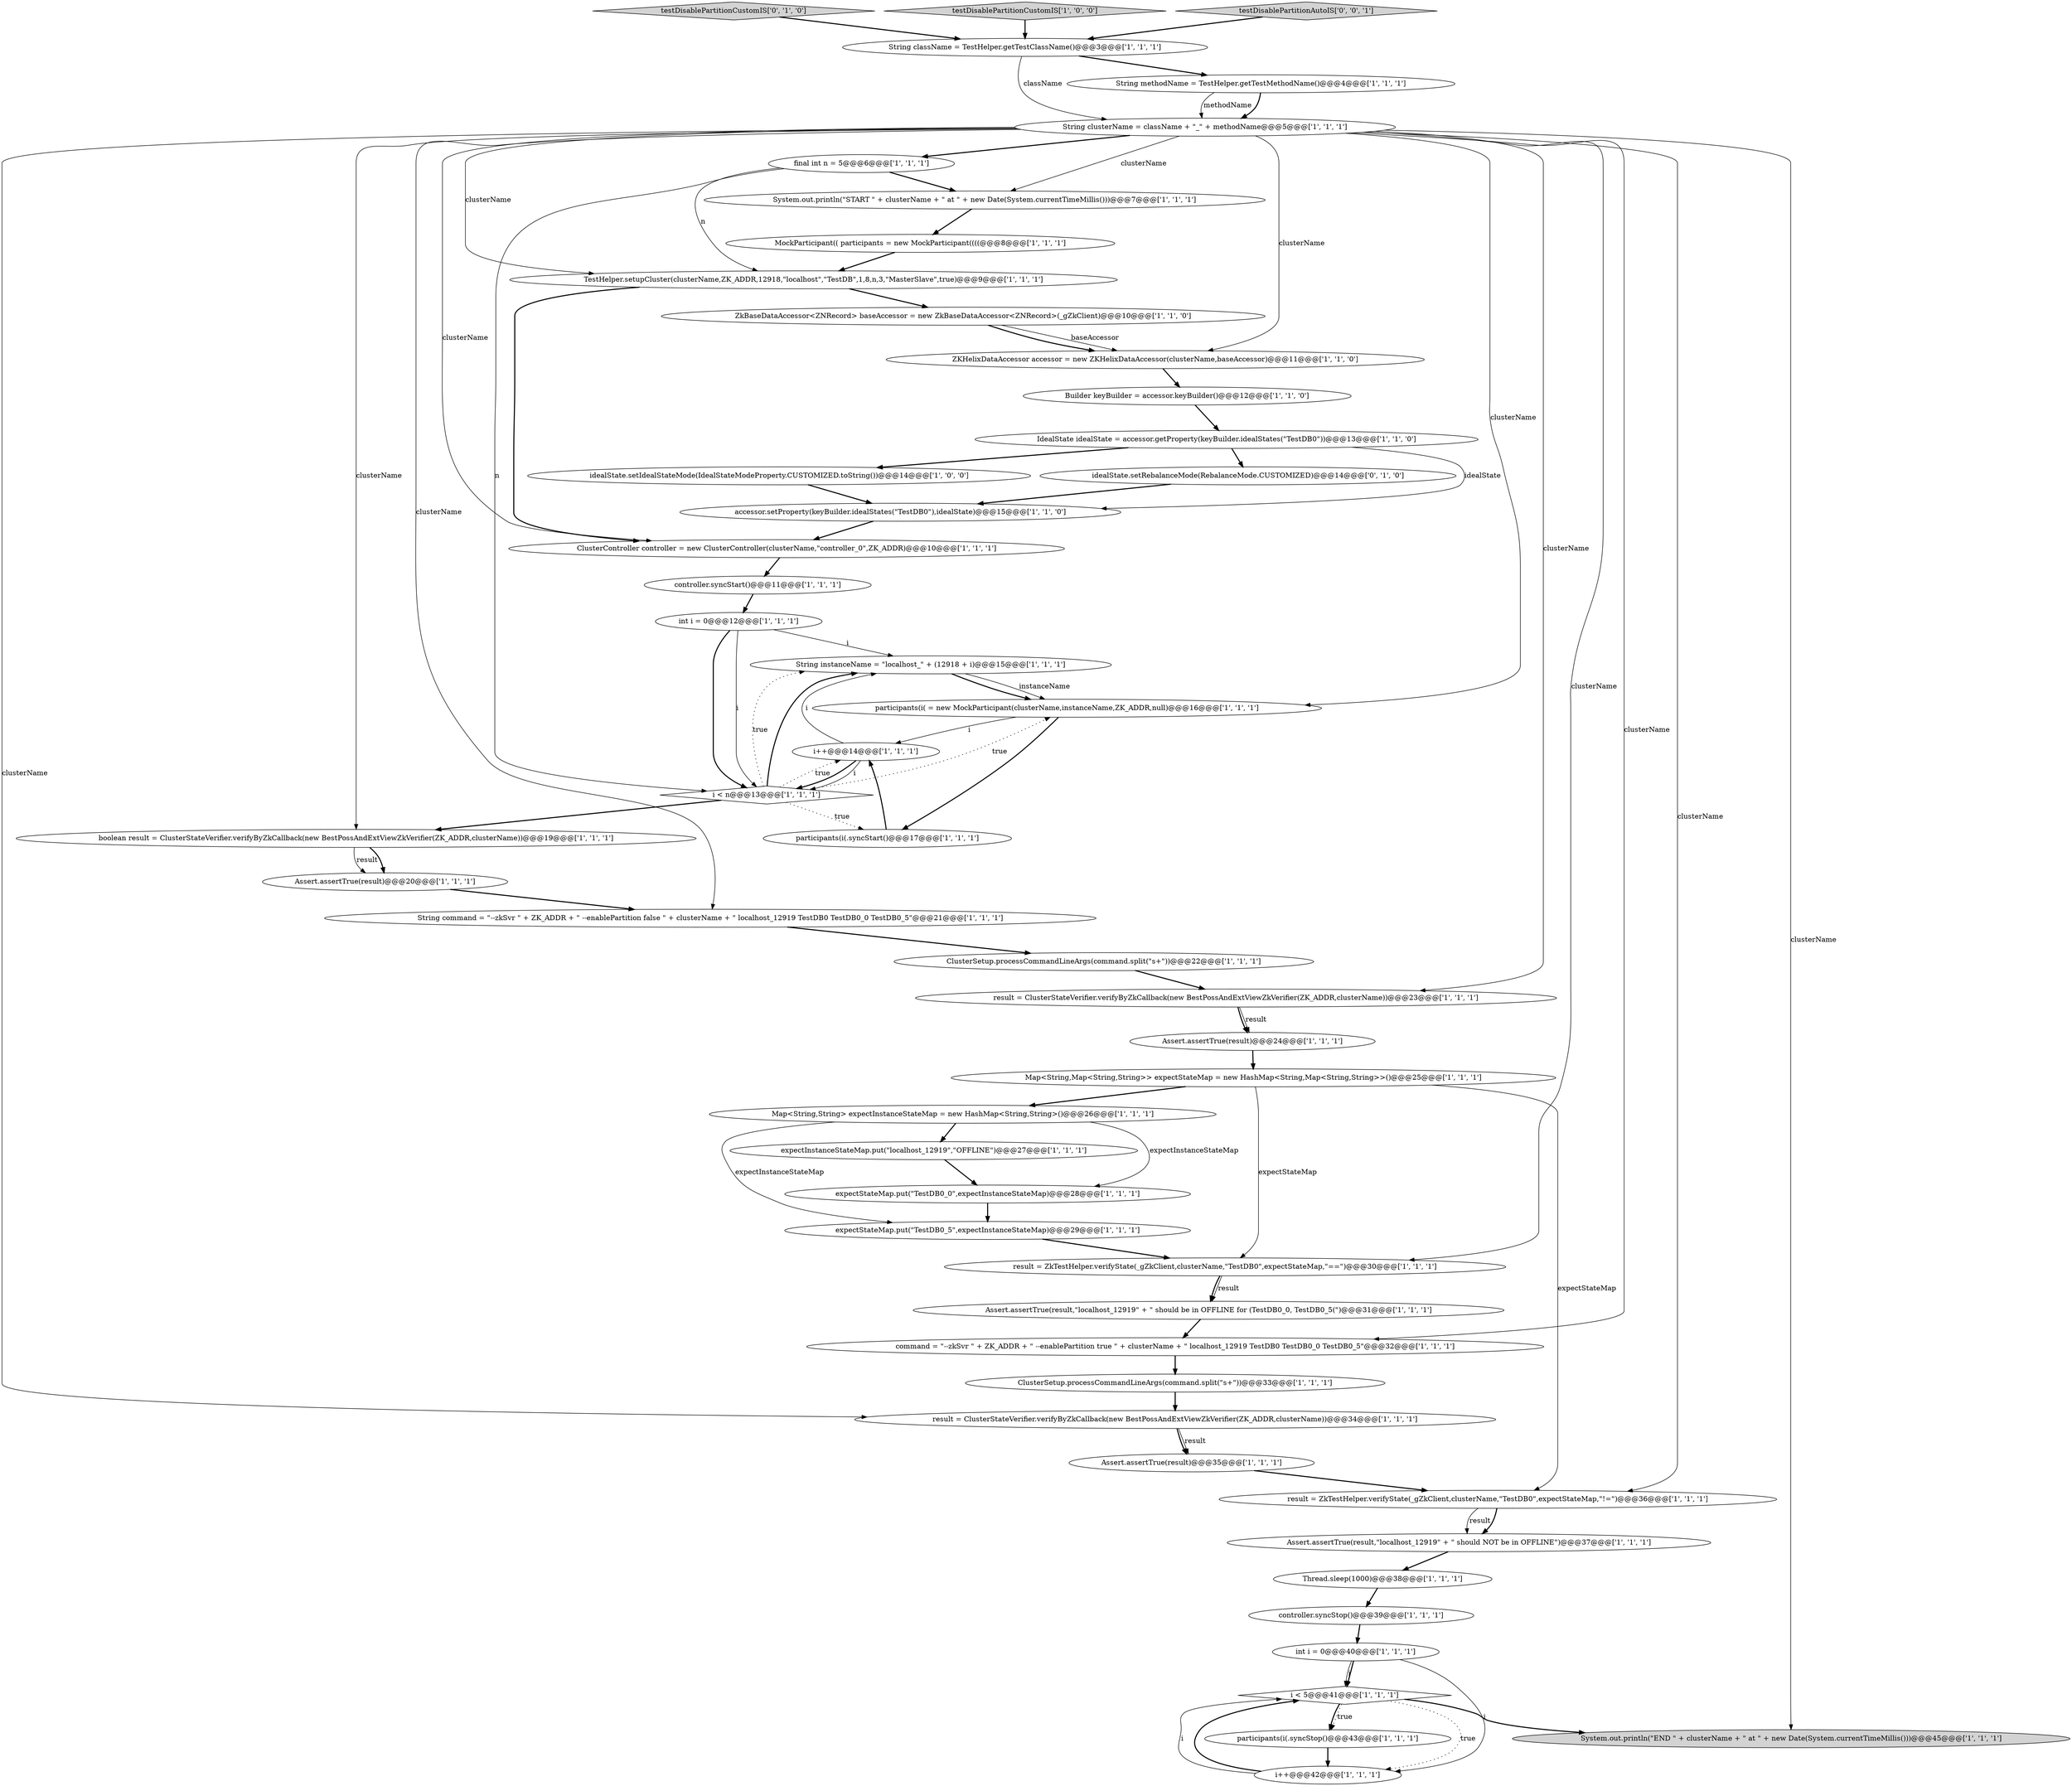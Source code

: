 digraph {
48 [style = filled, label = "testDisablePartitionCustomIS['0', '1', '0']", fillcolor = lightgray, shape = diamond image = "AAA0AAABBB2BBB"];
12 [style = filled, label = "int i = 0@@@40@@@['1', '1', '1']", fillcolor = white, shape = ellipse image = "AAA0AAABBB1BBB"];
5 [style = filled, label = "MockParticipant(( participants = new MockParticipant((((@@@8@@@['1', '1', '1']", fillcolor = white, shape = ellipse image = "AAA0AAABBB1BBB"];
18 [style = filled, label = "ClusterSetup.processCommandLineArgs(command.split(\"\s+\"))@@@22@@@['1', '1', '1']", fillcolor = white, shape = ellipse image = "AAA0AAABBB1BBB"];
26 [style = filled, label = "result = ZkTestHelper.verifyState(_gZkClient,clusterName,\"TestDB0\",expectStateMap,\"==\")@@@30@@@['1', '1', '1']", fillcolor = white, shape = ellipse image = "AAA0AAABBB1BBB"];
45 [style = filled, label = "ClusterSetup.processCommandLineArgs(command.split(\"\s+\"))@@@33@@@['1', '1', '1']", fillcolor = white, shape = ellipse image = "AAA0AAABBB1BBB"];
43 [style = filled, label = "expectStateMap.put(\"TestDB0_0\",expectInstanceStateMap)@@@28@@@['1', '1', '1']", fillcolor = white, shape = ellipse image = "AAA0AAABBB1BBB"];
19 [style = filled, label = "controller.syncStop()@@@39@@@['1', '1', '1']", fillcolor = white, shape = ellipse image = "AAA0AAABBB1BBB"];
8 [style = filled, label = "String instanceName = \"localhost_\" + (12918 + i)@@@15@@@['1', '1', '1']", fillcolor = white, shape = ellipse image = "AAA0AAABBB1BBB"];
4 [style = filled, label = "i < 5@@@41@@@['1', '1', '1']", fillcolor = white, shape = diamond image = "AAA0AAABBB1BBB"];
22 [style = filled, label = "Thread.sleep(1000)@@@38@@@['1', '1', '1']", fillcolor = white, shape = ellipse image = "AAA0AAABBB1BBB"];
34 [style = filled, label = "String className = TestHelper.getTestClassName()@@@3@@@['1', '1', '1']", fillcolor = white, shape = ellipse image = "AAA0AAABBB1BBB"];
25 [style = filled, label = "accessor.setProperty(keyBuilder.idealStates(\"TestDB0\"),idealState)@@@15@@@['1', '1', '0']", fillcolor = white, shape = ellipse image = "AAA0AAABBB1BBB"];
41 [style = filled, label = "i++@@@42@@@['1', '1', '1']", fillcolor = white, shape = ellipse image = "AAA0AAABBB1BBB"];
40 [style = filled, label = "TestHelper.setupCluster(clusterName,ZK_ADDR,12918,\"localhost\",\"TestDB\",1,8,n,3,\"MasterSlave\",true)@@@9@@@['1', '1', '1']", fillcolor = white, shape = ellipse image = "AAA0AAABBB1BBB"];
21 [style = filled, label = "String clusterName = className + \"_\" + methodName@@@5@@@['1', '1', '1']", fillcolor = white, shape = ellipse image = "AAA0AAABBB1BBB"];
38 [style = filled, label = "i++@@@14@@@['1', '1', '1']", fillcolor = white, shape = ellipse image = "AAA0AAABBB1BBB"];
35 [style = filled, label = "Assert.assertTrue(result,\"localhost_12919\" + \" should NOT be in OFFLINE\")@@@37@@@['1', '1', '1']", fillcolor = white, shape = ellipse image = "AAA0AAABBB1BBB"];
36 [style = filled, label = "idealState.setIdealStateMode(IdealStateModeProperty.CUSTOMIZED.toString())@@@14@@@['1', '0', '0']", fillcolor = white, shape = ellipse image = "AAA0AAABBB1BBB"];
28 [style = filled, label = "final int n = 5@@@6@@@['1', '1', '1']", fillcolor = white, shape = ellipse image = "AAA0AAABBB1BBB"];
49 [style = filled, label = "idealState.setRebalanceMode(RebalanceMode.CUSTOMIZED)@@@14@@@['0', '1', '0']", fillcolor = white, shape = ellipse image = "AAA0AAABBB2BBB"];
44 [style = filled, label = "expectInstanceStateMap.put(\"localhost_12919\",\"OFFLINE\")@@@27@@@['1', '1', '1']", fillcolor = white, shape = ellipse image = "AAA0AAABBB1BBB"];
1 [style = filled, label = "System.out.println(\"START \" + clusterName + \" at \" + new Date(System.currentTimeMillis()))@@@7@@@['1', '1', '1']", fillcolor = white, shape = ellipse image = "AAA0AAABBB1BBB"];
14 [style = filled, label = "Assert.assertTrue(result,\"localhost_12919\" + \" should be in OFFLINE for (TestDB0_0, TestDB0_5(\")@@@31@@@['1', '1', '1']", fillcolor = white, shape = ellipse image = "AAA0AAABBB1BBB"];
9 [style = filled, label = "ClusterController controller = new ClusterController(clusterName,\"controller_0\",ZK_ADDR)@@@10@@@['1', '1', '1']", fillcolor = white, shape = ellipse image = "AAA0AAABBB1BBB"];
10 [style = filled, label = "result = ClusterStateVerifier.verifyByZkCallback(new BestPossAndExtViewZkVerifier(ZK_ADDR,clusterName))@@@23@@@['1', '1', '1']", fillcolor = white, shape = ellipse image = "AAA0AAABBB1BBB"];
0 [style = filled, label = "Builder keyBuilder = accessor.keyBuilder()@@@12@@@['1', '1', '0']", fillcolor = white, shape = ellipse image = "AAA0AAABBB1BBB"];
20 [style = filled, label = "participants(i( = new MockParticipant(clusterName,instanceName,ZK_ADDR,null)@@@16@@@['1', '1', '1']", fillcolor = white, shape = ellipse image = "AAA0AAABBB1BBB"];
23 [style = filled, label = "Assert.assertTrue(result)@@@35@@@['1', '1', '1']", fillcolor = white, shape = ellipse image = "AAA0AAABBB1BBB"];
17 [style = filled, label = "boolean result = ClusterStateVerifier.verifyByZkCallback(new BestPossAndExtViewZkVerifier(ZK_ADDR,clusterName))@@@19@@@['1', '1', '1']", fillcolor = white, shape = ellipse image = "AAA0AAABBB1BBB"];
31 [style = filled, label = "i < n@@@13@@@['1', '1', '1']", fillcolor = white, shape = diamond image = "AAA0AAABBB1BBB"];
16 [style = filled, label = "ZKHelixDataAccessor accessor = new ZKHelixDataAccessor(clusterName,baseAccessor)@@@11@@@['1', '1', '0']", fillcolor = white, shape = ellipse image = "AAA0AAABBB1BBB"];
29 [style = filled, label = "Assert.assertTrue(result)@@@24@@@['1', '1', '1']", fillcolor = white, shape = ellipse image = "AAA0AAABBB1BBB"];
13 [style = filled, label = "controller.syncStart()@@@11@@@['1', '1', '1']", fillcolor = white, shape = ellipse image = "AAA0AAABBB1BBB"];
24 [style = filled, label = "int i = 0@@@12@@@['1', '1', '1']", fillcolor = white, shape = ellipse image = "AAA0AAABBB1BBB"];
46 [style = filled, label = "Map<String,Map<String,String>> expectStateMap = new HashMap<String,Map<String,String>>()@@@25@@@['1', '1', '1']", fillcolor = white, shape = ellipse image = "AAA0AAABBB1BBB"];
2 [style = filled, label = "String methodName = TestHelper.getTestMethodName()@@@4@@@['1', '1', '1']", fillcolor = white, shape = ellipse image = "AAA0AAABBB1BBB"];
42 [style = filled, label = "testDisablePartitionCustomIS['1', '0', '0']", fillcolor = lightgray, shape = diamond image = "AAA0AAABBB1BBB"];
33 [style = filled, label = "participants(i(.syncStop()@@@43@@@['1', '1', '1']", fillcolor = white, shape = ellipse image = "AAA0AAABBB1BBB"];
32 [style = filled, label = "participants(i(.syncStart()@@@17@@@['1', '1', '1']", fillcolor = white, shape = ellipse image = "AAA0AAABBB1BBB"];
47 [style = filled, label = "result = ClusterStateVerifier.verifyByZkCallback(new BestPossAndExtViewZkVerifier(ZK_ADDR,clusterName))@@@34@@@['1', '1', '1']", fillcolor = white, shape = ellipse image = "AAA0AAABBB1BBB"];
6 [style = filled, label = "expectStateMap.put(\"TestDB0_5\",expectInstanceStateMap)@@@29@@@['1', '1', '1']", fillcolor = white, shape = ellipse image = "AAA0AAABBB1BBB"];
3 [style = filled, label = "Assert.assertTrue(result)@@@20@@@['1', '1', '1']", fillcolor = white, shape = ellipse image = "AAA0AAABBB1BBB"];
11 [style = filled, label = "IdealState idealState = accessor.getProperty(keyBuilder.idealStates(\"TestDB0\"))@@@13@@@['1', '1', '0']", fillcolor = white, shape = ellipse image = "AAA0AAABBB1BBB"];
39 [style = filled, label = "String command = \"--zkSvr \" + ZK_ADDR + \" --enablePartition false \" + clusterName + \" localhost_12919 TestDB0 TestDB0_0 TestDB0_5\"@@@21@@@['1', '1', '1']", fillcolor = white, shape = ellipse image = "AAA0AAABBB1BBB"];
50 [style = filled, label = "testDisablePartitionAutoIS['0', '0', '1']", fillcolor = lightgray, shape = diamond image = "AAA0AAABBB3BBB"];
7 [style = filled, label = "command = \"--zkSvr \" + ZK_ADDR + \" --enablePartition true \" + clusterName + \" localhost_12919 TestDB0 TestDB0_0 TestDB0_5\"@@@32@@@['1', '1', '1']", fillcolor = white, shape = ellipse image = "AAA0AAABBB1BBB"];
15 [style = filled, label = "result = ZkTestHelper.verifyState(_gZkClient,clusterName,\"TestDB0\",expectStateMap,\"!=\")@@@36@@@['1', '1', '1']", fillcolor = white, shape = ellipse image = "AAA0AAABBB1BBB"];
30 [style = filled, label = "Map<String,String> expectInstanceStateMap = new HashMap<String,String>()@@@26@@@['1', '1', '1']", fillcolor = white, shape = ellipse image = "AAA0AAABBB1BBB"];
27 [style = filled, label = "ZkBaseDataAccessor<ZNRecord> baseAccessor = new ZkBaseDataAccessor<ZNRecord>(_gZkClient)@@@10@@@['1', '1', '0']", fillcolor = white, shape = ellipse image = "AAA0AAABBB1BBB"];
37 [style = filled, label = "System.out.println(\"END \" + clusterName + \" at \" + new Date(System.currentTimeMillis()))@@@45@@@['1', '1', '1']", fillcolor = lightgray, shape = ellipse image = "AAA0AAABBB1BBB"];
17->3 [style = solid, label="result"];
24->8 [style = solid, label="i"];
28->31 [style = solid, label="n"];
16->0 [style = bold, label=""];
41->4 [style = solid, label="i"];
17->3 [style = bold, label=""];
13->24 [style = bold, label=""];
46->26 [style = solid, label="expectStateMap"];
39->18 [style = bold, label=""];
11->49 [style = bold, label=""];
20->38 [style = solid, label="i"];
41->4 [style = bold, label=""];
28->1 [style = bold, label=""];
15->35 [style = solid, label="result"];
28->40 [style = solid, label="n"];
8->20 [style = solid, label="instanceName"];
31->32 [style = dotted, label="true"];
48->34 [style = bold, label=""];
11->36 [style = bold, label=""];
34->2 [style = bold, label=""];
46->15 [style = solid, label="expectStateMap"];
21->15 [style = solid, label="clusterName"];
11->25 [style = solid, label="idealState"];
35->22 [style = bold, label=""];
8->20 [style = bold, label=""];
1->5 [style = bold, label=""];
21->39 [style = solid, label="clusterName"];
44->43 [style = bold, label=""];
14->7 [style = bold, label=""];
32->38 [style = bold, label=""];
43->6 [style = bold, label=""];
21->26 [style = solid, label="clusterName"];
47->23 [style = solid, label="result"];
30->6 [style = solid, label="expectInstanceStateMap"];
20->32 [style = bold, label=""];
21->7 [style = solid, label="clusterName"];
10->29 [style = solid, label="result"];
0->11 [style = bold, label=""];
42->34 [style = bold, label=""];
21->16 [style = solid, label="clusterName"];
31->17 [style = bold, label=""];
47->23 [style = bold, label=""];
31->38 [style = dotted, label="true"];
38->31 [style = bold, label=""];
25->9 [style = bold, label=""];
31->20 [style = dotted, label="true"];
38->8 [style = solid, label="i"];
2->21 [style = bold, label=""];
4->41 [style = dotted, label="true"];
22->19 [style = bold, label=""];
21->1 [style = solid, label="clusterName"];
23->15 [style = bold, label=""];
31->8 [style = dotted, label="true"];
21->10 [style = solid, label="clusterName"];
12->4 [style = solid, label="i"];
6->26 [style = bold, label=""];
12->4 [style = bold, label=""];
2->21 [style = solid, label="methodName"];
26->14 [style = bold, label=""];
40->27 [style = bold, label=""];
33->41 [style = bold, label=""];
21->17 [style = solid, label="clusterName"];
27->16 [style = solid, label="baseAccessor"];
24->31 [style = bold, label=""];
15->35 [style = bold, label=""];
46->30 [style = bold, label=""];
4->33 [style = bold, label=""];
34->21 [style = solid, label="className"];
7->45 [style = bold, label=""];
40->9 [style = bold, label=""];
12->41 [style = solid, label="i"];
26->14 [style = solid, label="result"];
5->40 [style = bold, label=""];
38->31 [style = solid, label="i"];
29->46 [style = bold, label=""];
4->33 [style = dotted, label="true"];
49->25 [style = bold, label=""];
21->20 [style = solid, label="clusterName"];
31->8 [style = bold, label=""];
9->13 [style = bold, label=""];
21->47 [style = solid, label="clusterName"];
45->47 [style = bold, label=""];
10->29 [style = bold, label=""];
21->9 [style = solid, label="clusterName"];
4->37 [style = bold, label=""];
27->16 [style = bold, label=""];
30->43 [style = solid, label="expectInstanceStateMap"];
18->10 [style = bold, label=""];
21->37 [style = solid, label="clusterName"];
21->40 [style = solid, label="clusterName"];
50->34 [style = bold, label=""];
30->44 [style = bold, label=""];
19->12 [style = bold, label=""];
24->31 [style = solid, label="i"];
21->28 [style = bold, label=""];
3->39 [style = bold, label=""];
36->25 [style = bold, label=""];
}
